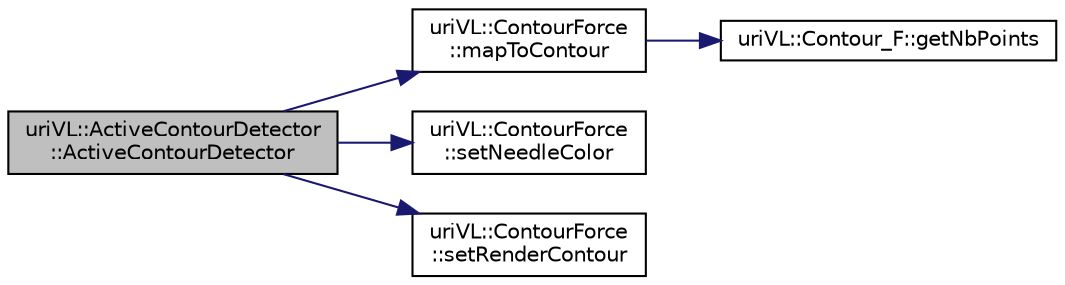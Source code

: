 digraph "uriVL::ActiveContourDetector::ActiveContourDetector"
{
  edge [fontname="Helvetica",fontsize="10",labelfontname="Helvetica",labelfontsize="10"];
  node [fontname="Helvetica",fontsize="10",shape=record];
  rankdir="LR";
  Node1 [label="uriVL::ActiveContourDetector\l::ActiveContourDetector",height=0.2,width=0.4,color="black", fillcolor="grey75", style="filled", fontcolor="black"];
  Node1 -> Node2 [color="midnightblue",fontsize="10",style="solid",fontname="Helvetica"];
  Node2 [label="uriVL::ContourForce\l::mapToContour",height=0.2,width=0.4,color="black", fillcolor="white", style="filled",URL="$classuriVL_1_1ContourForce.html#aa90a9e0bae67c24951571bcf169cf2f7",tooltip="Assigns a contour to which the force is currently applied to. "];
  Node2 -> Node3 [color="midnightblue",fontsize="10",style="solid",fontname="Helvetica"];
  Node3 [label="uriVL::Contour_F::getNbPoints",height=0.2,width=0.4,color="black", fillcolor="white", style="filled",URL="$classuriVL_1_1Contour__F.html#aa0b25033e2deeffcce76f9f5230d1f7e",tooltip="Gives the number of points along the contour. "];
  Node1 -> Node4 [color="midnightblue",fontsize="10",style="solid",fontname="Helvetica"];
  Node4 [label="uriVL::ContourForce\l::setNeedleColor",height=0.2,width=0.4,color="black", fillcolor="white", style="filled",URL="$classuriVL_1_1ContourForce.html#afcf95742b285e06a40bfa8bc7929f903",tooltip="Assigns a rendering color to the contour force&#39;s needles (alpha is set to 1) "];
  Node1 -> Node5 [color="midnightblue",fontsize="10",style="solid",fontname="Helvetica"];
  Node5 [label="uriVL::ContourForce\l::setRenderContour",height=0.2,width=0.4,color="black", fillcolor="white", style="filled",URL="$classuriVL_1_1ContourForce.html#aefb884bb4b0ab6aa509769af464f447d",tooltip="Indicates whether the contour should be rendered (when false, only the needles are rendered)..."];
}

